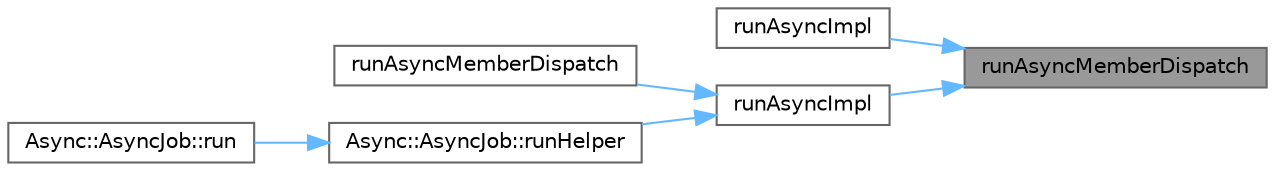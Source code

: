 digraph "runAsyncMemberDispatch"
{
 // LATEX_PDF_SIZE
  bgcolor="transparent";
  edge [fontname=Helvetica,fontsize=10,labelfontname=Helvetica,labelfontsize=10];
  node [fontname=Helvetica,fontsize=10,shape=box,height=0.2,width=0.4];
  rankdir="RL";
  Node1 [id="Node000001",label="runAsyncMemberDispatch",height=0.2,width=0.4,color="gray40", fillcolor="grey60", style="filled", fontcolor="black",tooltip=" "];
  Node1 -> Node2 [id="edge1_Node000001_Node000002",dir="back",color="steelblue1",style="solid",tooltip=" "];
  Node2 [id="Node000002",label="runAsyncImpl",height=0.2,width=0.4,color="grey40", fillcolor="white", style="filled",URL="$namespace_async.html#ab21131cbc3edec4692f791676531e4e9",tooltip=" "];
  Node1 -> Node3 [id="edge2_Node000001_Node000003",dir="back",color="steelblue1",style="solid",tooltip=" "];
  Node3 [id="Node000003",label="runAsyncImpl",height=0.2,width=0.4,color="grey40", fillcolor="white", style="filled",URL="$namespace_async.html#a19847196fcbc60399aa41e4f7a0c6edb",tooltip=" "];
  Node3 -> Node4 [id="edge3_Node000003_Node000004",dir="back",color="steelblue1",style="solid",tooltip=" "];
  Node4 [id="Node000004",label="runAsyncMemberDispatch",height=0.2,width=0.4,color="grey40", fillcolor="white", style="filled",URL="$namespace_async.html#a2db3a7bd981158ae8c35dd00898043c0",tooltip=" "];
  Node3 -> Node5 [id="edge4_Node000003_Node000005",dir="back",color="steelblue1",style="solid",tooltip=" "];
  Node5 [id="Node000005",label="Async::AsyncJob::runHelper",height=0.2,width=0.4,color="grey40", fillcolor="white", style="filled",URL="$class_async_1_1_async_job.html#a8d6ba1d847504642c3e7cc051872d924",tooltip="运行辅助函数。"];
  Node5 -> Node6 [id="edge5_Node000005_Node000006",dir="back",color="steelblue1",style="solid",tooltip=" "];
  Node6 [id="Node000006",label="Async::AsyncJob::run",height=0.2,width=0.4,color="grey40", fillcolor="white", style="filled",URL="$class_async_1_1_async_job.html#ad1717410afd0be936c6213a63c8005fb",tooltip="重写 QRunnable 的 run 方法。"];
}
